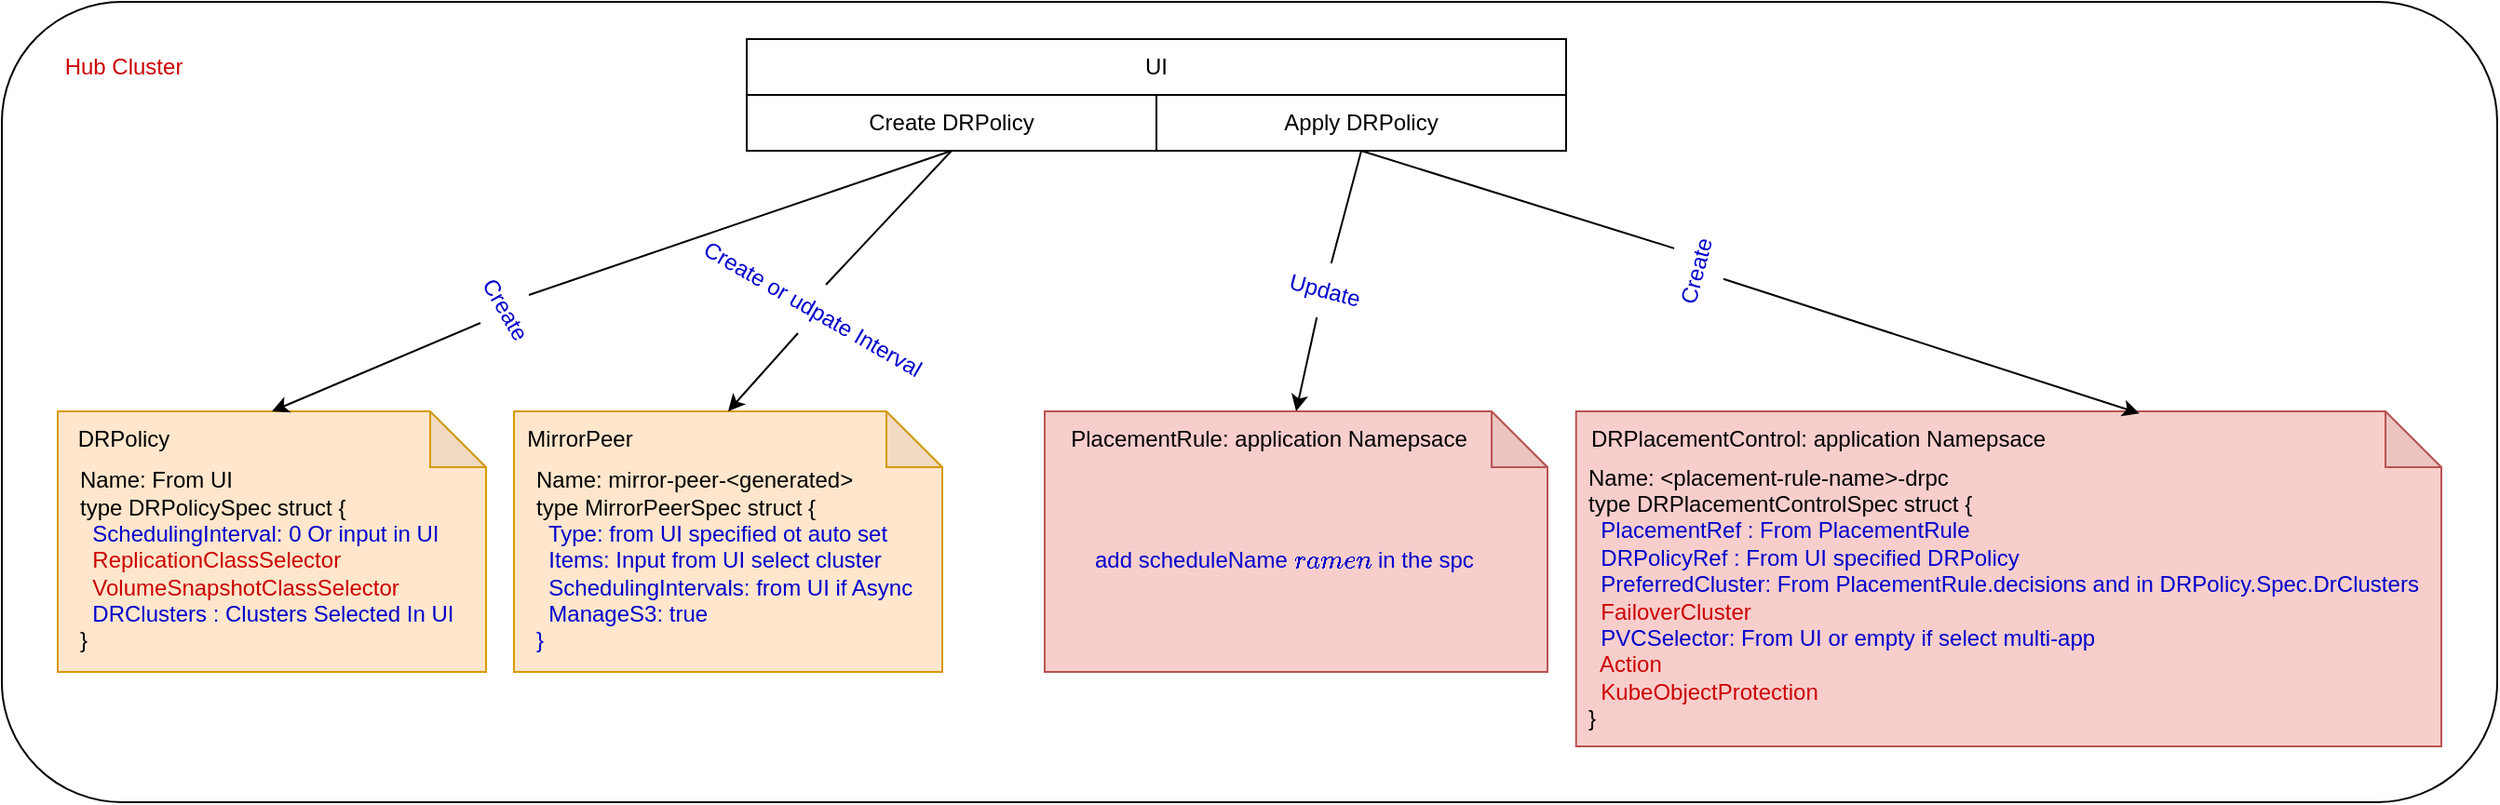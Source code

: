 <mxfile version="20.5.1" type="device"><diagram id="jIINveWOwKFRFlbjj-LH" name="Page-1"><mxGraphModel dx="2037" dy="1144" grid="1" gridSize="10" guides="1" tooltips="1" connect="1" arrows="1" fold="1" page="1" pageScale="1" pageWidth="850" pageHeight="1100" math="0" shadow="0"><root><mxCell id="0"/><mxCell id="1" parent="0"/><mxCell id="JTE-FAuTm2KnXjMH-0vw-39" value="" style="rounded=1;whiteSpace=wrap;html=1;fontColor=#CC0000;" vertex="1" parent="1"><mxGeometry x="80" y="90" width="1340" height="430" as="geometry"/></mxCell><mxCell id="JTE-FAuTm2KnXjMH-0vw-1" value="UI" style="rounded=0;whiteSpace=wrap;html=1;" vertex="1" parent="1"><mxGeometry x="480" y="110" width="440" height="30" as="geometry"/></mxCell><mxCell id="JTE-FAuTm2KnXjMH-0vw-2" value="Create DRPolicy" style="rounded=0;whiteSpace=wrap;html=1;" vertex="1" parent="1"><mxGeometry x="480" y="140" width="220" height="30" as="geometry"/></mxCell><mxCell id="JTE-FAuTm2KnXjMH-0vw-3" value="Apply DRPolicy" style="rounded=0;whiteSpace=wrap;html=1;" vertex="1" parent="1"><mxGeometry x="700" y="140" width="220" height="30" as="geometry"/></mxCell><mxCell id="JTE-FAuTm2KnXjMH-0vw-8" value="" style="group;" vertex="1" connectable="0" parent="1"><mxGeometry x="110" y="310" width="230" height="140" as="geometry"/></mxCell><mxCell id="JTE-FAuTm2KnXjMH-0vw-4" value="" style="shape=note;whiteSpace=wrap;html=1;backgroundOutline=1;darkOpacity=0.05;fillColor=#ffe6cc;strokeColor=#d79b00;" vertex="1" parent="JTE-FAuTm2KnXjMH-0vw-8"><mxGeometry width="230" height="140" as="geometry"/></mxCell><mxCell id="JTE-FAuTm2KnXjMH-0vw-6" value="&lt;div&gt;Name: From UI&lt;/div&gt;&lt;div&gt;type DRPolicySpec struct {&lt;/div&gt;&lt;div&gt;&lt;font color=&quot;#0000cc&quot;&gt;&lt;span style=&quot;&quot;&gt;&lt;/span&gt;&amp;nbsp; SchedulingInterval: 0 Or input in UI&lt;/font&gt;&lt;/div&gt;&lt;div&gt;&lt;font color=&quot;#cc0000&quot;&gt;&lt;span style=&quot;&quot;&gt;&lt;/span&gt;&amp;nbsp; ReplicationClassSelector&amp;nbsp;&lt;/font&gt;&lt;/div&gt;&lt;div&gt;&lt;font color=&quot;#cc0000&quot;&gt;&lt;span style=&quot;&quot;&gt;&lt;/span&gt;&amp;nbsp; VolumeSnapshotClassSelector&amp;nbsp;&lt;/font&gt;&lt;/div&gt;&lt;div&gt;&lt;font color=&quot;#0000cc&quot;&gt;&lt;span style=&quot;background-color: initial;&quot;&gt;&amp;nbsp; DRClusters : Clusters Selected In UI&lt;/span&gt;&lt;br&gt;&lt;/font&gt;&lt;/div&gt;&lt;div&gt;}&lt;/div&gt;" style="text;html=1;align=left;verticalAlign=middle;resizable=0;points=[];autosize=1;strokeColor=none;fillColor=none;" vertex="1" parent="JTE-FAuTm2KnXjMH-0vw-8"><mxGeometry x="10" y="25" width="220" height="110" as="geometry"/></mxCell><mxCell id="JTE-FAuTm2KnXjMH-0vw-7" value="&lt;font color=&quot;#000000&quot;&gt;DRPolicy&lt;/font&gt;" style="text;html=1;align=center;verticalAlign=middle;resizable=0;points=[];autosize=1;strokeColor=none;fillColor=none;fontColor=#CC0000;" vertex="1" parent="JTE-FAuTm2KnXjMH-0vw-8"><mxGeometry width="70" height="30" as="geometry"/></mxCell><mxCell id="JTE-FAuTm2KnXjMH-0vw-13" value="" style="group;" vertex="1" connectable="0" parent="1"><mxGeometry x="350" y="310" width="245" height="140" as="geometry"/></mxCell><mxCell id="JTE-FAuTm2KnXjMH-0vw-10" value="" style="shape=note;whiteSpace=wrap;html=1;backgroundOutline=1;darkOpacity=0.05;fillColor=#ffe6cc;strokeColor=#d79b00;" vertex="1" parent="JTE-FAuTm2KnXjMH-0vw-13"><mxGeometry x="5" width="230" height="140" as="geometry"/></mxCell><mxCell id="JTE-FAuTm2KnXjMH-0vw-11" value="&lt;div&gt;Name: mirror-peer-&amp;lt;generated&amp;gt;&lt;/div&gt;&lt;div&gt;type MirrorPeerSpec struct {&lt;/div&gt;&lt;div&gt;&lt;span style=&quot;&quot;&gt;&lt;/span&gt;&amp;nbsp; &lt;font color=&quot;#0000cc&quot;&gt;Type: from UI specified ot auto set&amp;nbsp;&lt;/font&gt;&lt;/div&gt;&lt;div&gt;&lt;font color=&quot;#0000cc&quot;&gt;&lt;span style=&quot;&quot;&gt;&lt;/span&gt;&amp;nbsp; Items: Input from UI select cluster&lt;/font&gt;&lt;/div&gt;&lt;div&gt;&lt;font color=&quot;#0000cc&quot;&gt;&lt;span style=&quot;&quot;&gt;&lt;/span&gt;&amp;nbsp; SchedulingIntervals: from UI if Async&lt;/font&gt;&lt;/div&gt;&lt;div&gt;&lt;font color=&quot;#0000cc&quot;&gt;&lt;span style=&quot;&quot;&gt;&lt;/span&gt;&amp;nbsp; ManageS3: true&lt;/font&gt;&lt;/div&gt;&lt;div&gt;&lt;font color=&quot;#0000cc&quot;&gt;}&lt;/font&gt;&lt;/div&gt;" style="text;html=1;align=left;verticalAlign=middle;resizable=0;points=[];autosize=1;strokeColor=none;fillColor=none;" vertex="1" parent="JTE-FAuTm2KnXjMH-0vw-13"><mxGeometry x="15" y="25" width="230" height="110" as="geometry"/></mxCell><mxCell id="JTE-FAuTm2KnXjMH-0vw-12" value="&lt;font color=&quot;#000000&quot;&gt;MirrorPeer&lt;/font&gt;" style="text;html=1;align=center;verticalAlign=middle;resizable=0;points=[];autosize=1;strokeColor=none;fillColor=none;fontColor=#CC0000;" vertex="1" parent="JTE-FAuTm2KnXjMH-0vw-13"><mxGeometry width="80" height="30" as="geometry"/></mxCell><mxCell id="JTE-FAuTm2KnXjMH-0vw-18" value="" style="endArrow=classic;html=1;rounded=0;fontColor=#0000CC;exitX=0.5;exitY=1;exitDx=0;exitDy=0;entryX=0.5;entryY=0;entryDx=0;entryDy=0;entryPerimeter=0;startArrow=none;" edge="1" parent="1" source="JTE-FAuTm2KnXjMH-0vw-21" target="JTE-FAuTm2KnXjMH-0vw-4"><mxGeometry width="50" height="50" relative="1" as="geometry"><mxPoint x="400" y="430" as="sourcePoint"/><mxPoint x="240" y="170" as="targetPoint"/></mxGeometry></mxCell><mxCell id="JTE-FAuTm2KnXjMH-0vw-20" value="" style="endArrow=classic;html=1;rounded=0;fontColor=#0000CC;exitX=0.5;exitY=1;exitDx=0;exitDy=0;entryX=0.5;entryY=0;entryDx=0;entryDy=0;entryPerimeter=0;startArrow=none;" edge="1" parent="1" source="JTE-FAuTm2KnXjMH-0vw-22" target="JTE-FAuTm2KnXjMH-0vw-10"><mxGeometry width="50" height="50" relative="1" as="geometry"><mxPoint x="400" y="430" as="sourcePoint"/><mxPoint x="450" y="380" as="targetPoint"/></mxGeometry></mxCell><mxCell id="JTE-FAuTm2KnXjMH-0vw-23" value="" style="group" vertex="1" connectable="0" parent="1"><mxGeometry x="650" y="310" width="260" height="140" as="geometry"/></mxCell><mxCell id="JTE-FAuTm2KnXjMH-0vw-24" value="" style="shape=note;whiteSpace=wrap;html=1;backgroundOutline=1;darkOpacity=0.05;fillColor=#f8cecc;strokeColor=#b85450;" vertex="1" parent="JTE-FAuTm2KnXjMH-0vw-23"><mxGeometry x="-10" width="270" height="140" as="geometry"/></mxCell><mxCell id="JTE-FAuTm2KnXjMH-0vw-25" value="&lt;font color=&quot;#0000cc&quot;&gt;add scheduleName `ramen` in the spc&lt;/font&gt;" style="text;html=1;align=left;verticalAlign=middle;resizable=0;points=[];autosize=1;strokeColor=none;fillColor=none;" vertex="1" parent="JTE-FAuTm2KnXjMH-0vw-23"><mxGeometry x="15" y="65" width="230" height="30" as="geometry"/></mxCell><mxCell id="JTE-FAuTm2KnXjMH-0vw-26" value="&lt;font color=&quot;#000000&quot;&gt;PlacementRule: application Namepsace&lt;/font&gt;" style="text;html=1;align=center;verticalAlign=middle;resizable=0;points=[];autosize=1;strokeColor=none;fillColor=none;fontColor=#CC0000;" vertex="1" parent="JTE-FAuTm2KnXjMH-0vw-23"><mxGeometry x="-10" width="240" height="30" as="geometry"/></mxCell><mxCell id="JTE-FAuTm2KnXjMH-0vw-27" value="" style="endArrow=classic;html=1;rounded=0;fontColor=#0000CC;exitX=0.5;exitY=1;exitDx=0;exitDy=0;entryX=0.5;entryY=0;entryDx=0;entryDy=0;entryPerimeter=0;startArrow=none;" edge="1" parent="1" source="JTE-FAuTm2KnXjMH-0vw-28" target="JTE-FAuTm2KnXjMH-0vw-24"><mxGeometry width="50" height="50" relative="1" as="geometry"><mxPoint x="810" y="170" as="sourcePoint"/><mxPoint x="690" y="310" as="targetPoint"/></mxGeometry></mxCell><mxCell id="JTE-FAuTm2KnXjMH-0vw-29" value="" style="group" vertex="1" connectable="0" parent="1"><mxGeometry x="920" y="310" width="480.001" height="180" as="geometry"/></mxCell><mxCell id="JTE-FAuTm2KnXjMH-0vw-30" value="" style="shape=note;whiteSpace=wrap;html=1;backgroundOutline=1;darkOpacity=0.05;fillColor=#f8cecc;strokeColor=#b85450;" vertex="1" parent="JTE-FAuTm2KnXjMH-0vw-29"><mxGeometry x="5.36" width="464.64" height="180" as="geometry"/></mxCell><mxCell id="JTE-FAuTm2KnXjMH-0vw-31" value="&lt;div&gt;&lt;span style=&quot;&quot;&gt;&lt;/span&gt;Name: &amp;lt;placement-rule-name&amp;gt;-drpc&lt;br&gt;type DRPlacementControlSpec struct {&lt;/div&gt;&lt;div&gt;&lt;font color=&quot;#0000cc&quot;&gt;&amp;nbsp; PlacementRef : From PlacementRule&lt;/font&gt;&lt;/div&gt;&lt;div&gt;&lt;font color=&quot;#0000cc&quot;&gt;&lt;span style=&quot;&quot;&gt;&lt;/span&gt;&amp;nbsp; DRPolicyRef : From UI specified DRPolicy&lt;/font&gt;&lt;/div&gt;&lt;div&gt;&lt;font color=&quot;#0000cc&quot;&gt;&lt;span style=&quot;&quot;&gt;&lt;/span&gt;&amp;nbsp; PreferredCluster: From PlacementRule.decisions and in DRPolicy.Spec.DrClusters&lt;/font&gt;&lt;/div&gt;&lt;div&gt;&lt;font color=&quot;#0000cc&quot;&gt;&lt;span style=&quot;&quot;&gt;&lt;/span&gt;&amp;nbsp; &lt;/font&gt;&lt;font color=&quot;#cc0000&quot;&gt;FailoverCluster&lt;/font&gt;&lt;font color=&quot;#0000cc&quot;&gt;&amp;nbsp;&lt;/font&gt;&lt;/div&gt;&lt;div&gt;&lt;font color=&quot;#0000cc&quot;&gt;&lt;span style=&quot;&quot;&gt;&lt;/span&gt;&amp;nbsp; PVCSelector: From UI or empty if select multi-app&lt;/font&gt;&lt;/div&gt;&lt;div&gt;&lt;font color=&quot;#0000cc&quot;&gt;&lt;span style=&quot;&quot;&gt;&lt;/span&gt;&amp;nbsp; &lt;/font&gt;&lt;font color=&quot;#cc0000&quot;&gt;Action&lt;/font&gt;&lt;/div&gt;&lt;div&gt;&lt;font color=&quot;#0000cc&quot;&gt;&lt;span style=&quot;&quot;&gt;&lt;/span&gt;&amp;nbsp; &lt;/font&gt;&lt;font color=&quot;#cc0000&quot;&gt;KubeObjectProtection&lt;/font&gt;&lt;/div&gt;&lt;div&gt;}&lt;/div&gt;" style="text;html=1;align=left;verticalAlign=middle;resizable=0;points=[];autosize=1;strokeColor=none;fillColor=none;" vertex="1" parent="JTE-FAuTm2KnXjMH-0vw-29"><mxGeometry x="10.001" y="20" width="470" height="160" as="geometry"/></mxCell><mxCell id="JTE-FAuTm2KnXjMH-0vw-32" value="&lt;font color=&quot;#000000&quot;&gt;DRPlacementControl: application Namepsace&lt;/font&gt;" style="text;html=1;align=center;verticalAlign=middle;resizable=0;points=[];autosize=1;strokeColor=none;fillColor=none;fontColor=#CC0000;" vertex="1" parent="JTE-FAuTm2KnXjMH-0vw-29"><mxGeometry x="0.003" width="270" height="30" as="geometry"/></mxCell><mxCell id="JTE-FAuTm2KnXjMH-0vw-28" value="Update" style="text;html=1;align=center;verticalAlign=middle;resizable=0;points=[];autosize=1;strokeColor=none;fillColor=none;fontColor=#0000CC;rotation=15;" vertex="1" parent="1"><mxGeometry x="760" y="230" width="60" height="30" as="geometry"/></mxCell><mxCell id="JTE-FAuTm2KnXjMH-0vw-33" value="" style="endArrow=none;html=1;rounded=0;fontColor=#0000CC;exitX=0.5;exitY=1;exitDx=0;exitDy=0;entryX=0.5;entryY=0;entryDx=0;entryDy=0;entryPerimeter=0;" edge="1" parent="1" target="JTE-FAuTm2KnXjMH-0vw-28"><mxGeometry width="50" height="50" relative="1" as="geometry"><mxPoint x="810" y="170" as="sourcePoint"/><mxPoint x="775" y="310" as="targetPoint"/></mxGeometry></mxCell><mxCell id="JTE-FAuTm2KnXjMH-0vw-22" value="Create or udpate Interval" style="text;html=1;align=center;verticalAlign=middle;resizable=0;points=[];autosize=1;strokeColor=none;fillColor=none;fontColor=#0000CC;rotation=30;" vertex="1" parent="1"><mxGeometry x="435" y="240" width="160" height="30" as="geometry"/></mxCell><mxCell id="JTE-FAuTm2KnXjMH-0vw-34" value="" style="endArrow=none;html=1;rounded=0;fontColor=#0000CC;exitX=0.5;exitY=1;exitDx=0;exitDy=0;entryX=0.5;entryY=0;entryDx=0;entryDy=0;entryPerimeter=0;" edge="1" parent="1" source="JTE-FAuTm2KnXjMH-0vw-2" target="JTE-FAuTm2KnXjMH-0vw-22"><mxGeometry width="50" height="50" relative="1" as="geometry"><mxPoint x="590" y="170" as="sourcePoint"/><mxPoint x="470" y="310" as="targetPoint"/></mxGeometry></mxCell><mxCell id="JTE-FAuTm2KnXjMH-0vw-21" value="Create" style="text;html=1;align=center;verticalAlign=middle;resizable=0;points=[];autosize=1;strokeColor=none;fillColor=none;fontColor=#0000CC;rotation=60;" vertex="1" parent="1"><mxGeometry x="320" y="240" width="60" height="30" as="geometry"/></mxCell><mxCell id="JTE-FAuTm2KnXjMH-0vw-35" value="" style="endArrow=none;html=1;rounded=0;fontColor=#0000CC;exitX=0.5;exitY=1;exitDx=0;exitDy=0;entryX=0.5;entryY=0;entryDx=0;entryDy=0;entryPerimeter=0;" edge="1" parent="1" source="JTE-FAuTm2KnXjMH-0vw-2" target="JTE-FAuTm2KnXjMH-0vw-21"><mxGeometry width="50" height="50" relative="1" as="geometry"><mxPoint x="590" y="170" as="sourcePoint"/><mxPoint x="225" y="310" as="targetPoint"/></mxGeometry></mxCell><mxCell id="JTE-FAuTm2KnXjMH-0vw-36" value="" style="endArrow=classic;html=1;rounded=0;fontColor=#CC0000;exitX=0.5;exitY=1;exitDx=0;exitDy=0;entryX=0.651;entryY=0.006;entryDx=0;entryDy=0;entryPerimeter=0;startArrow=none;" edge="1" parent="1" source="JTE-FAuTm2KnXjMH-0vw-37" target="JTE-FAuTm2KnXjMH-0vw-30"><mxGeometry width="50" height="50" relative="1" as="geometry"><mxPoint x="670" y="390" as="sourcePoint"/><mxPoint x="720" y="340" as="targetPoint"/></mxGeometry></mxCell><mxCell id="JTE-FAuTm2KnXjMH-0vw-37" value="Create" style="text;html=1;align=center;verticalAlign=middle;resizable=0;points=[];autosize=1;strokeColor=none;fillColor=none;fontColor=#0000CC;rotation=-75;" vertex="1" parent="1"><mxGeometry x="960" y="220" width="60" height="30" as="geometry"/></mxCell><mxCell id="JTE-FAuTm2KnXjMH-0vw-38" value="" style="endArrow=none;html=1;rounded=0;fontColor=#CC0000;exitX=0.5;exitY=1;exitDx=0;exitDy=0;entryX=0.651;entryY=0.006;entryDx=0;entryDy=0;entryPerimeter=0;" edge="1" parent="1" source="JTE-FAuTm2KnXjMH-0vw-3" target="JTE-FAuTm2KnXjMH-0vw-37"><mxGeometry width="50" height="50" relative="1" as="geometry"><mxPoint x="810" y="170" as="sourcePoint"/><mxPoint x="1227.841" y="311.08" as="targetPoint"/></mxGeometry></mxCell><mxCell id="JTE-FAuTm2KnXjMH-0vw-40" value="Hub Cluster" style="text;html=1;align=center;verticalAlign=middle;resizable=0;points=[];autosize=1;strokeColor=none;fillColor=none;fontColor=#CC0000;" vertex="1" parent="1"><mxGeometry x="100" y="110" width="90" height="30" as="geometry"/></mxCell></root></mxGraphModel></diagram></mxfile>